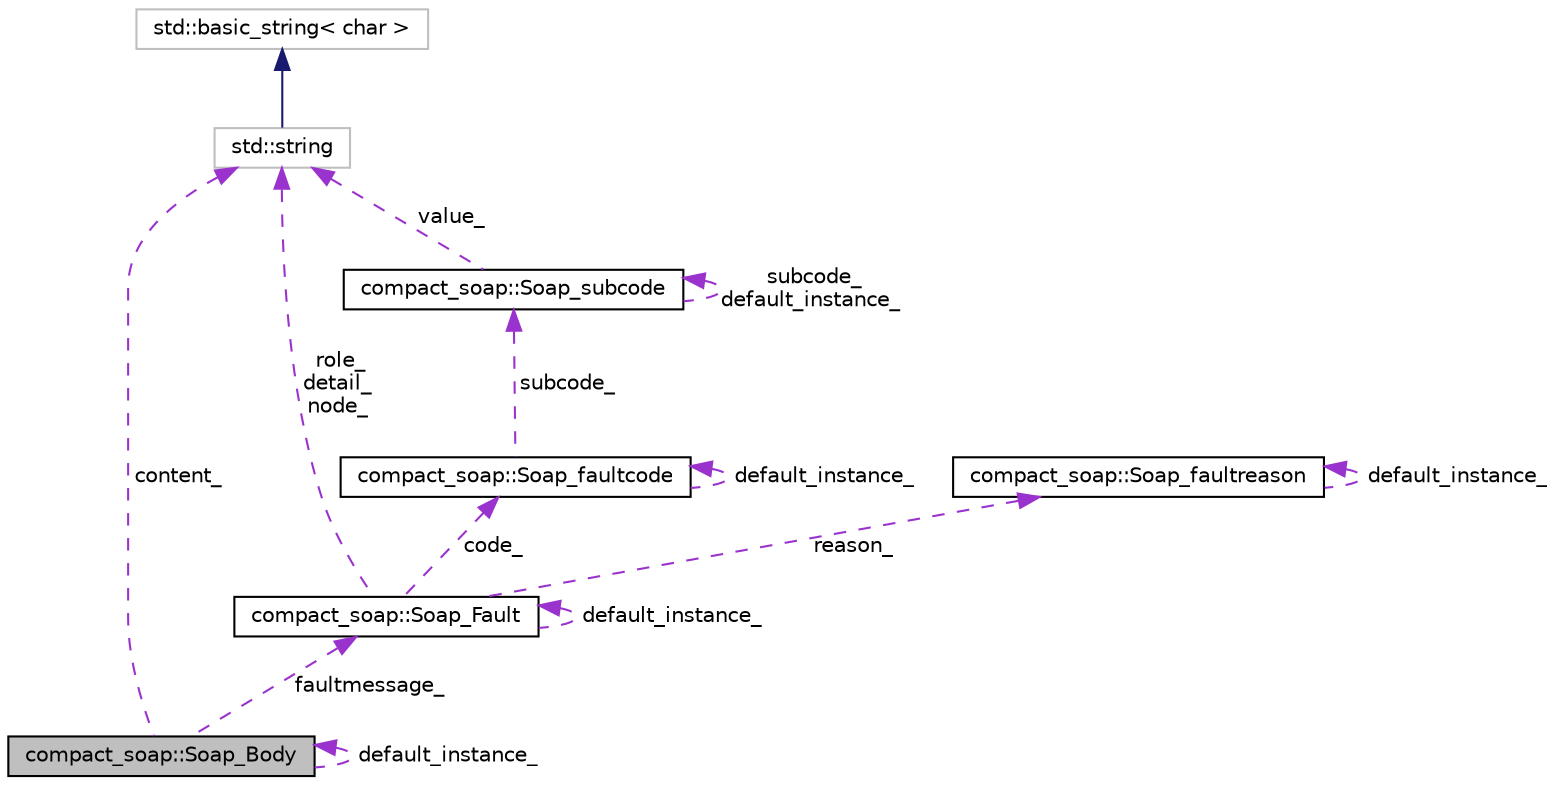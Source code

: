 digraph G
{
  edge [fontname="Helvetica",fontsize="10",labelfontname="Helvetica",labelfontsize="10"];
  node [fontname="Helvetica",fontsize="10",shape=record];
  Node1 [label="compact_soap::Soap_Body",height=0.2,width=0.4,color="black", fillcolor="grey75", style="filled" fontcolor="black"];
  Node2 -> Node1 [dir="back",color="darkorchid3",fontsize="10",style="dashed",label=" faultmessage_" ,fontname="Helvetica"];
  Node2 [label="compact_soap::Soap_Fault",height=0.2,width=0.4,color="black", fillcolor="white", style="filled",URL="$classcompact__soap_1_1_soap___fault.html"];
  Node3 -> Node2 [dir="back",color="darkorchid3",fontsize="10",style="dashed",label=" reason_" ,fontname="Helvetica"];
  Node3 [label="compact_soap::Soap_faultreason",height=0.2,width=0.4,color="black", fillcolor="white", style="filled",URL="$classcompact__soap_1_1_soap__faultreason.html"];
  Node3 -> Node3 [dir="back",color="darkorchid3",fontsize="10",style="dashed",label=" default_instance_" ,fontname="Helvetica"];
  Node2 -> Node2 [dir="back",color="darkorchid3",fontsize="10",style="dashed",label=" default_instance_" ,fontname="Helvetica"];
  Node4 -> Node2 [dir="back",color="darkorchid3",fontsize="10",style="dashed",label=" code_" ,fontname="Helvetica"];
  Node4 [label="compact_soap::Soap_faultcode",height=0.2,width=0.4,color="black", fillcolor="white", style="filled",URL="$classcompact__soap_1_1_soap__faultcode.html"];
  Node4 -> Node4 [dir="back",color="darkorchid3",fontsize="10",style="dashed",label=" default_instance_" ,fontname="Helvetica"];
  Node5 -> Node4 [dir="back",color="darkorchid3",fontsize="10",style="dashed",label=" subcode_" ,fontname="Helvetica"];
  Node5 [label="compact_soap::Soap_subcode",height=0.2,width=0.4,color="black", fillcolor="white", style="filled",URL="$classcompact__soap_1_1_soap__subcode.html"];
  Node6 -> Node5 [dir="back",color="darkorchid3",fontsize="10",style="dashed",label=" value_" ,fontname="Helvetica"];
  Node6 [label="std::string",height=0.2,width=0.4,color="grey75", fillcolor="white", style="filled",tooltip="STL class."];
  Node7 -> Node6 [dir="back",color="midnightblue",fontsize="10",style="solid",fontname="Helvetica"];
  Node7 [label="std::basic_string\< char \>",height=0.2,width=0.4,color="grey75", fillcolor="white", style="filled",tooltip="STL class."];
  Node5 -> Node5 [dir="back",color="darkorchid3",fontsize="10",style="dashed",label=" subcode_\ndefault_instance_" ,fontname="Helvetica"];
  Node6 -> Node2 [dir="back",color="darkorchid3",fontsize="10",style="dashed",label=" role_\ndetail_\nnode_" ,fontname="Helvetica"];
  Node1 -> Node1 [dir="back",color="darkorchid3",fontsize="10",style="dashed",label=" default_instance_" ,fontname="Helvetica"];
  Node6 -> Node1 [dir="back",color="darkorchid3",fontsize="10",style="dashed",label=" content_" ,fontname="Helvetica"];
}

